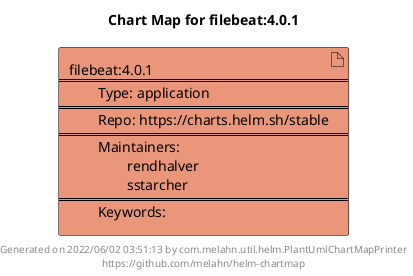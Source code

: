@startuml
skinparam linetype ortho
skinparam backgroundColor white
skinparam usecaseBorderColor black
skinparam usecaseArrowColor LightSlateGray
skinparam artifactBorderColor black
skinparam artifactArrowColor LightSlateGray

title Chart Map for filebeat:4.0.1

'There is one referenced Helm Chart
artifact "filebeat:4.0.1\n====\n\tType: application\n====\n\tRepo: https://charts.helm.sh/stable\n====\n\tMaintainers: \n\t\trendhalver\n\t\tsstarcher\n====\n\tKeywords: " as filebeat_4_0_1 #DarkSalmon

'There are 0 referenced Docker Images

'Chart Dependencies

center footer Generated on 2022/06/02 03:51:13 by com.melahn.util.helm.PlantUmlChartMapPrinter\nhttps://github.com/melahn/helm-chartmap
@enduml

